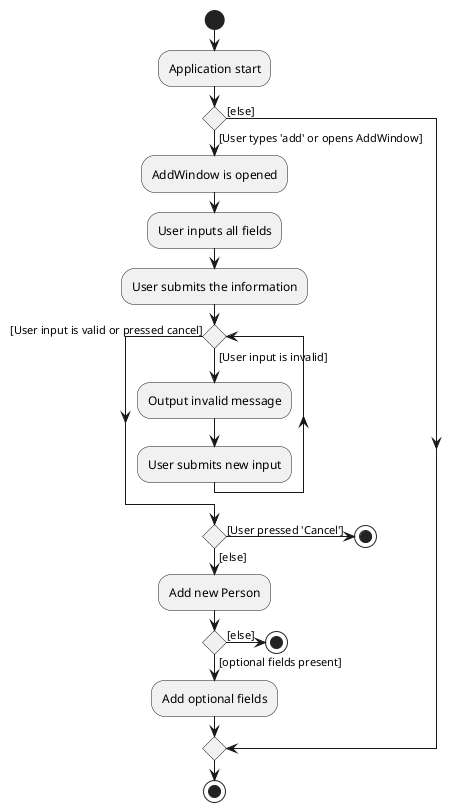 @startuml
start
:Application start;

'Since the beta syntax does not support placing the condition outside the
'diamond we place it as the true branch instead.

if () then ([else])
else ([User types 'add' or opens AddWindow])
    :AddWindow is opened;
    :User inputs all fields;
    :User submits the information;

    while () is ([User input is invalid])
        :Output invalid message;
        :User submits new input;
    endwhile ([User input is valid or pressed cancel])
    if () then ([User pressed 'Cancel'])
        stop
    else([else])
        :Add new Person;
        if () then ([optional fields present])
            :Add optional fields;
        else([else])
            stop
        endif
    endif
endif


stop
@enduml
